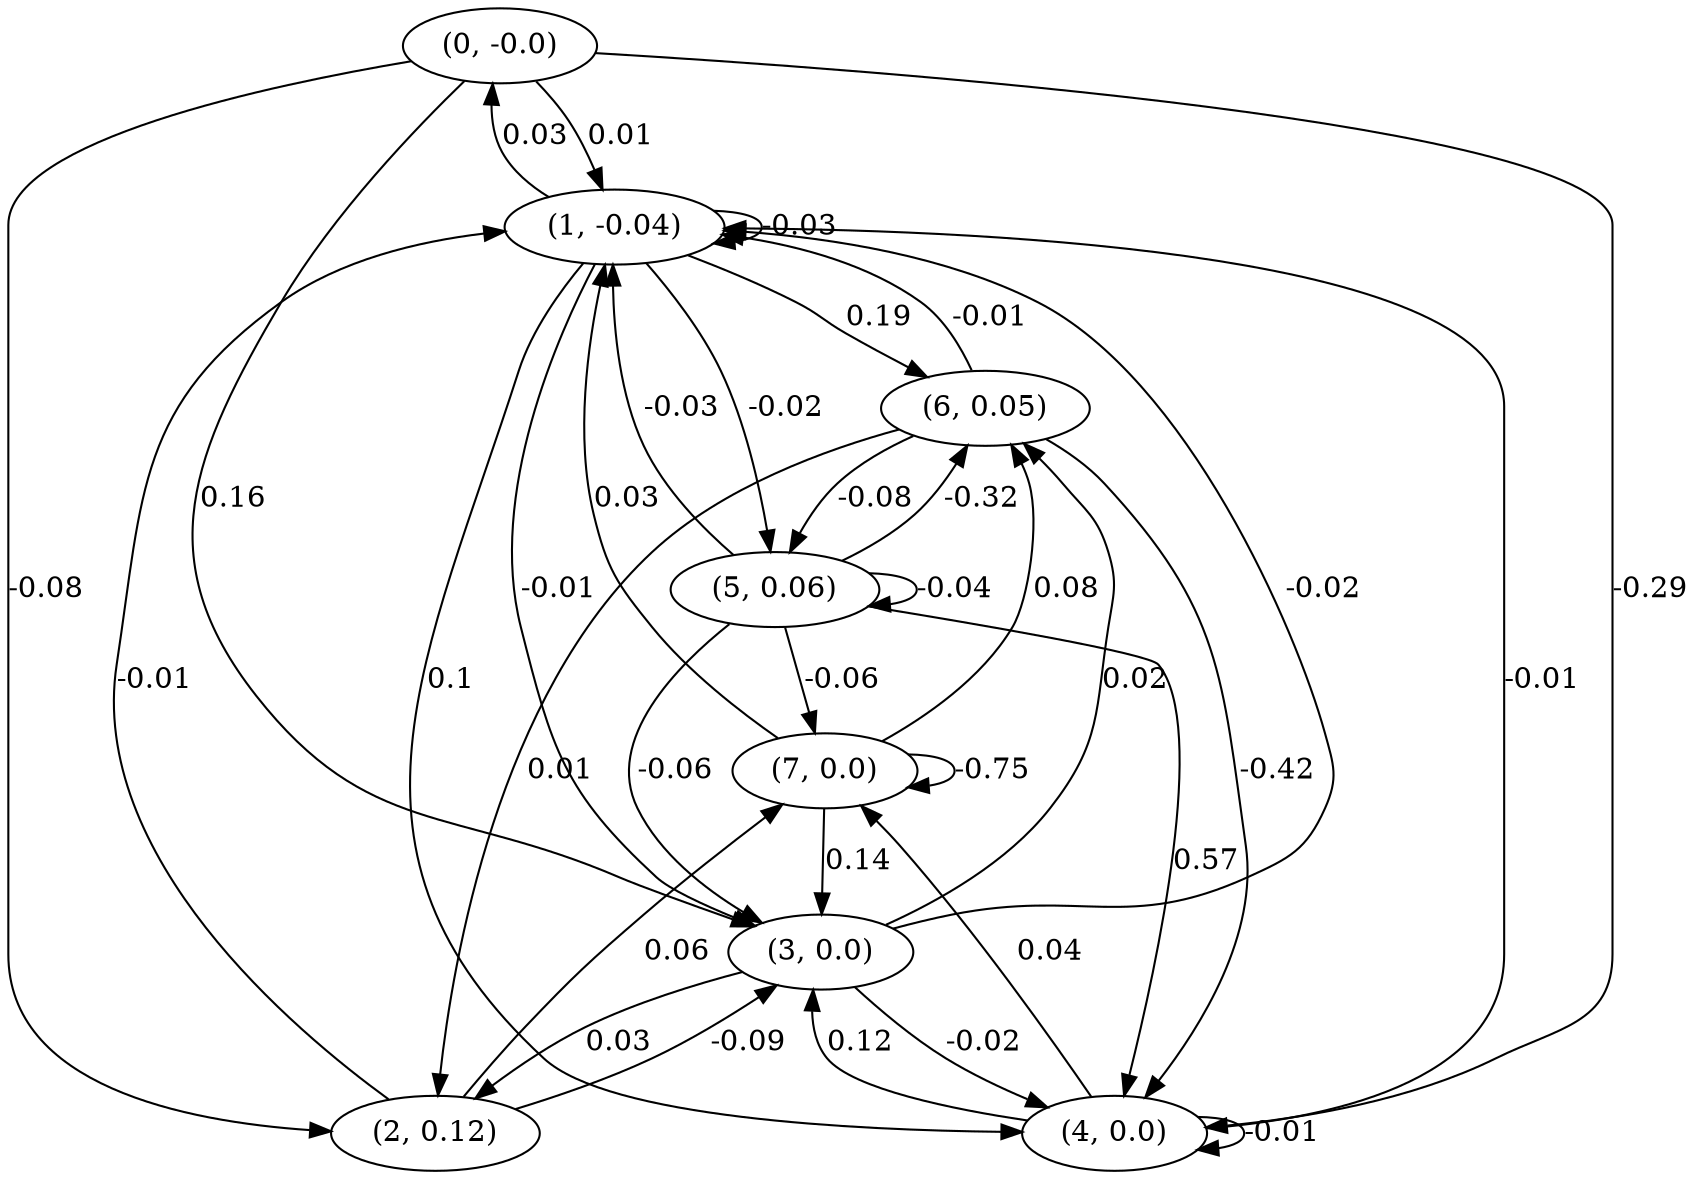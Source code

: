 digraph {
    0 [ label = "(0, -0.0)" ]
    1 [ label = "(1, -0.04)" ]
    2 [ label = "(2, 0.12)" ]
    3 [ label = "(3, 0.0)" ]
    4 [ label = "(4, 0.0)" ]
    5 [ label = "(5, 0.06)" ]
    6 [ label = "(6, 0.05)" ]
    7 [ label = "(7, 0.0)" ]
    1 -> 1 [ label = "-0.03" ]
    4 -> 4 [ label = "-0.01" ]
    5 -> 5 [ label = "-0.04" ]
    7 -> 7 [ label = "-0.75" ]
    1 -> 0 [ label = "0.03" ]
    0 -> 1 [ label = "0.01" ]
    2 -> 1 [ label = "-0.01" ]
    3 -> 1 [ label = "-0.02" ]
    4 -> 1 [ label = "-0.01" ]
    5 -> 1 [ label = "-0.03" ]
    6 -> 1 [ label = "-0.01" ]
    7 -> 1 [ label = "0.03" ]
    0 -> 2 [ label = "-0.08" ]
    3 -> 2 [ label = "0.03" ]
    6 -> 2 [ label = "0.01" ]
    0 -> 3 [ label = "0.16" ]
    1 -> 3 [ label = "-0.01" ]
    2 -> 3 [ label = "-0.09" ]
    4 -> 3 [ label = "0.12" ]
    5 -> 3 [ label = "-0.06" ]
    7 -> 3 [ label = "0.14" ]
    0 -> 4 [ label = "-0.29" ]
    1 -> 4 [ label = "0.1" ]
    3 -> 4 [ label = "-0.02" ]
    5 -> 4 [ label = "0.57" ]
    6 -> 4 [ label = "-0.42" ]
    1 -> 5 [ label = "-0.02" ]
    6 -> 5 [ label = "-0.08" ]
    1 -> 6 [ label = "0.19" ]
    3 -> 6 [ label = "0.02" ]
    5 -> 6 [ label = "-0.32" ]
    7 -> 6 [ label = "0.08" ]
    2 -> 7 [ label = "0.06" ]
    4 -> 7 [ label = "0.04" ]
    5 -> 7 [ label = "-0.06" ]
}

